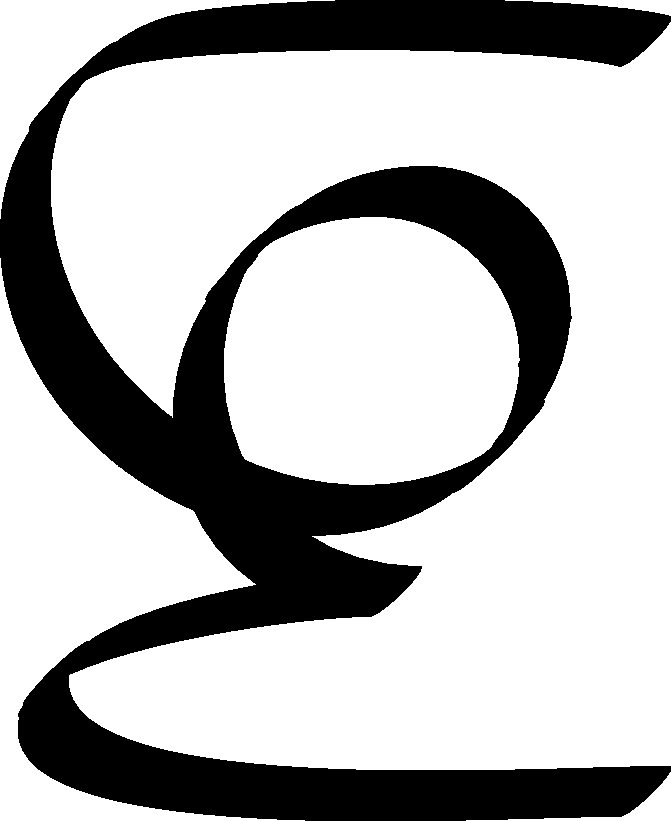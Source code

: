 unitsize(5);
pen slanty = makepen(slant(1.0)*xscale(1/3)*circle((0,0),12.5));
currentpen = slanty;
//path tree = (75,25)..(25,25)..(25,-25)..(65,-15)..(50,0)..{E}(50,-40);
path tree = (75,15).. tension 2 ..(25,15)..(25,-25)..(65,-15)..(50,0)..{E}(50,-40);
draw(tree);
//path trunk = (50,-40){W}..(50,-60)..{S+SW}(25,-85);
path trunk = (50,-40){W}.. tension 2 ..(15,-50).. tension 2 ..{E}(75,-60);
draw(trunk);
